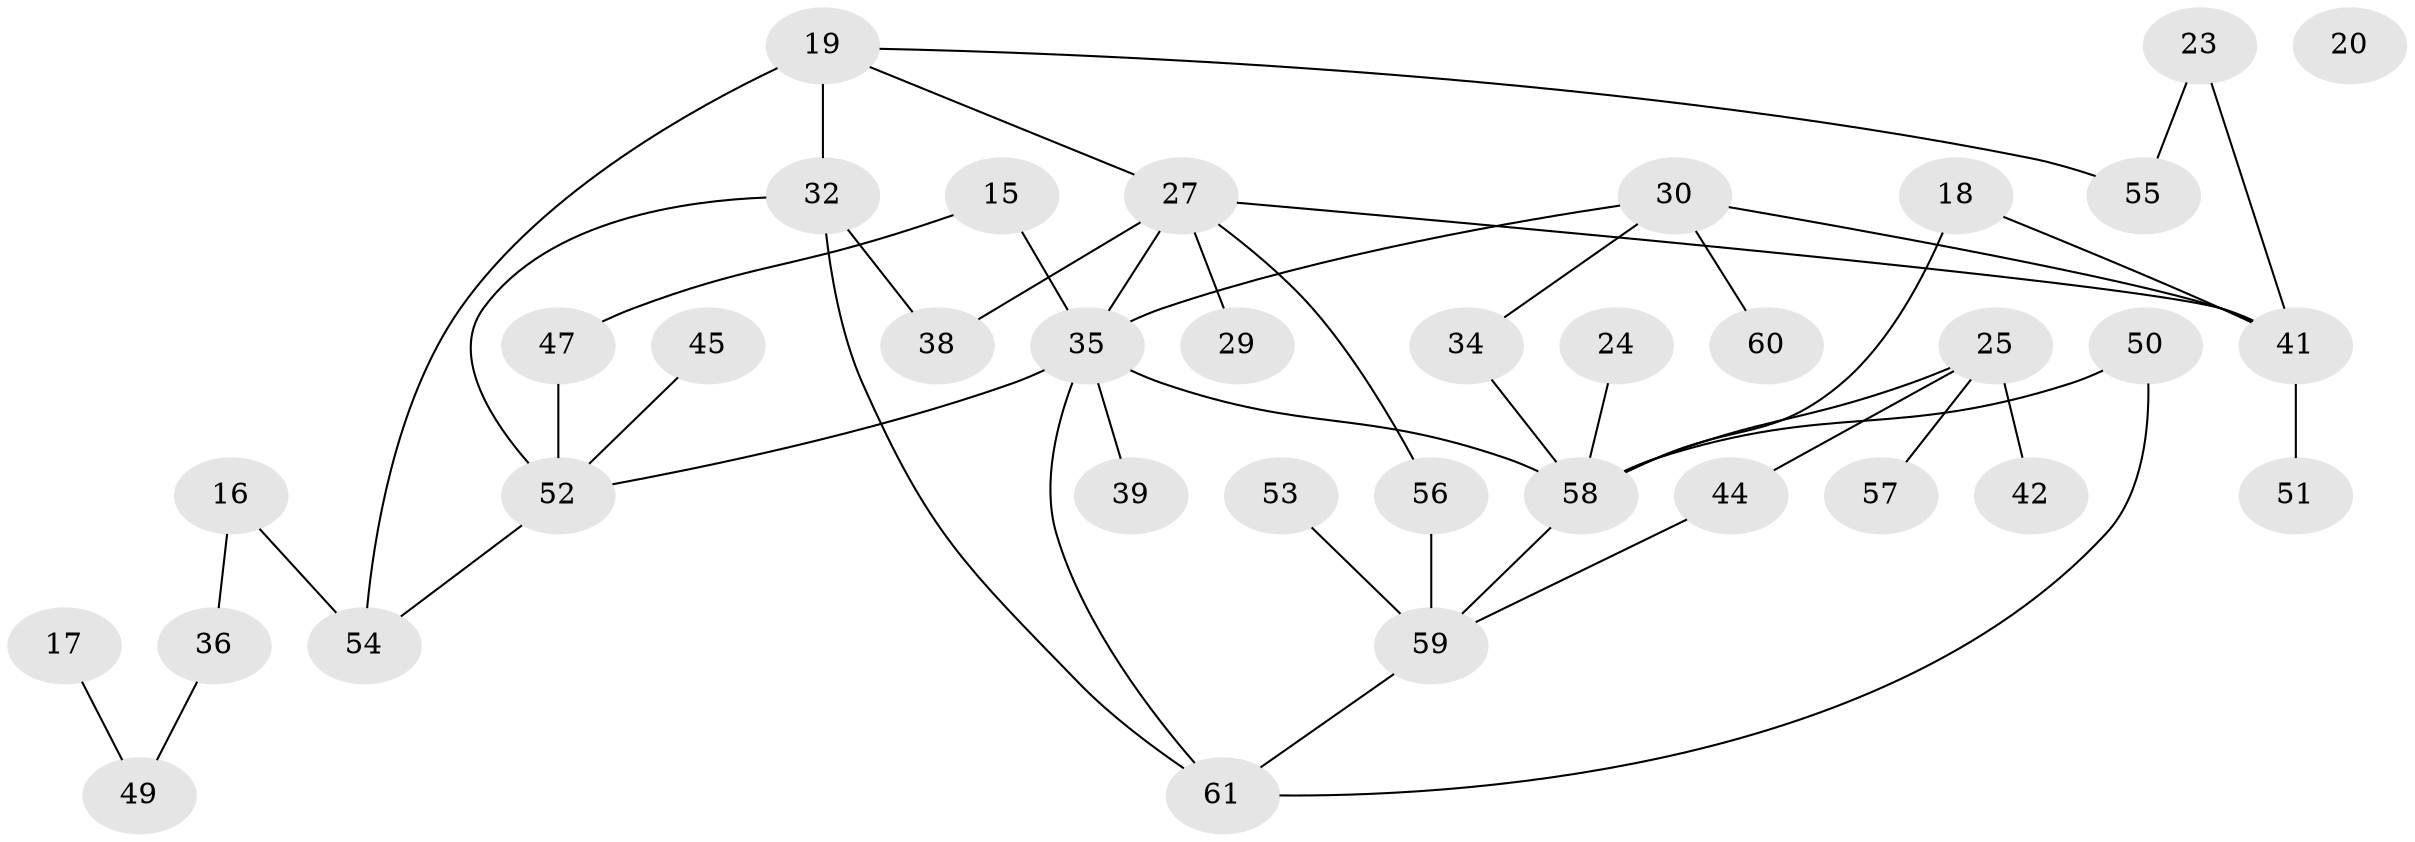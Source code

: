 // original degree distribution, {2: 0.3114754098360656, 5: 0.04918032786885246, 4: 0.14754098360655737, 1: 0.22950819672131148, 3: 0.21311475409836064, 6: 0.03278688524590164, 0: 0.01639344262295082}
// Generated by graph-tools (version 1.1) at 2025/43/03/04/25 21:43:11]
// undirected, 36 vertices, 47 edges
graph export_dot {
graph [start="1"]
  node [color=gray90,style=filled];
  15;
  16 [super="+11+9"];
  17;
  18;
  19;
  20;
  23;
  24;
  25;
  27 [super="+14"];
  29;
  30;
  32 [super="+12+26"];
  34 [super="+28"];
  35 [super="+3+6"];
  36;
  38;
  39;
  41 [super="+21+10+37+1"];
  42;
  44;
  45;
  47;
  49;
  50;
  51;
  52 [super="+5+40"];
  53;
  54 [super="+31"];
  55 [super="+13"];
  56 [super="+48"];
  57;
  58 [super="+2+33"];
  59 [super="+43+46"];
  60;
  61;
  15 -- 47;
  15 -- 35;
  16 -- 36;
  16 -- 54;
  17 -- 49;
  18 -- 58;
  18 -- 41;
  19 -- 54 [weight=2];
  19 -- 32 [weight=2];
  19 -- 55;
  19 -- 27;
  23 -- 41;
  23 -- 55;
  24 -- 58;
  25 -- 42;
  25 -- 44;
  25 -- 57;
  25 -- 58;
  27 -- 38;
  27 -- 35;
  27 -- 41;
  27 -- 56;
  27 -- 29;
  30 -- 34;
  30 -- 35;
  30 -- 60;
  30 -- 41;
  32 -- 52;
  32 -- 61;
  32 -- 38;
  34 -- 58;
  35 -- 58 [weight=2];
  35 -- 61;
  35 -- 39;
  35 -- 52;
  36 -- 49;
  41 -- 51;
  44 -- 59;
  45 -- 52;
  47 -- 52;
  50 -- 61;
  50 -- 58;
  52 -- 54;
  53 -- 59;
  56 -- 59 [weight=3];
  58 -- 59;
  59 -- 61;
}
